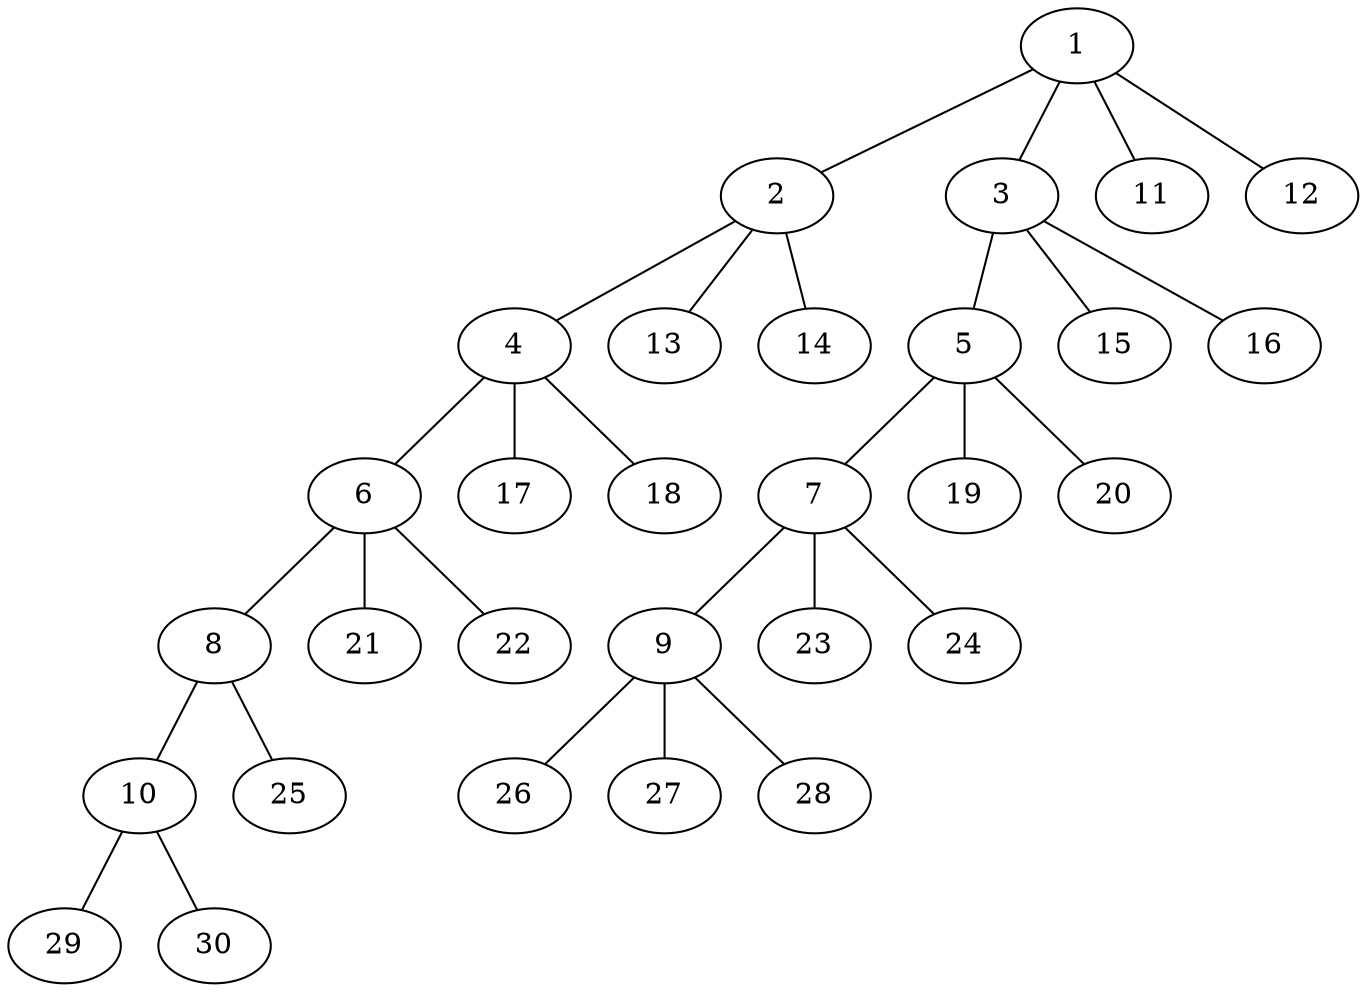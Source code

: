 graph molecule_3574 {
	1	 [chem=C];
	2	 [chem=C];
	1 -- 2	 [valence=1];
	3	 [chem=C];
	1 -- 3	 [valence=1];
	11	 [chem=H];
	1 -- 11	 [valence=1];
	12	 [chem=H];
	1 -- 12	 [valence=1];
	4	 [chem=C];
	2 -- 4	 [valence=1];
	13	 [chem=H];
	2 -- 13	 [valence=1];
	14	 [chem=H];
	2 -- 14	 [valence=1];
	5	 [chem=C];
	3 -- 5	 [valence=1];
	15	 [chem=H];
	3 -- 15	 [valence=1];
	16	 [chem=H];
	3 -- 16	 [valence=1];
	6	 [chem=C];
	4 -- 6	 [valence=1];
	17	 [chem=H];
	4 -- 17	 [valence=1];
	18	 [chem=H];
	4 -- 18	 [valence=1];
	7	 [chem=C];
	5 -- 7	 [valence=1];
	19	 [chem=H];
	5 -- 19	 [valence=1];
	20	 [chem=H];
	5 -- 20	 [valence=1];
	8	 [chem=C];
	6 -- 8	 [valence=1];
	21	 [chem=H];
	6 -- 21	 [valence=1];
	22	 [chem=H];
	6 -- 22	 [valence=1];
	9	 [chem=C];
	7 -- 9	 [valence=1];
	23	 [chem=H];
	7 -- 23	 [valence=1];
	24	 [chem=H];
	7 -- 24	 [valence=1];
	10	 [chem=C];
	8 -- 10	 [valence=2];
	25	 [chem=H];
	8 -- 25	 [valence=1];
	26	 [chem=H];
	9 -- 26	 [valence=1];
	27	 [chem=H];
	9 -- 27	 [valence=1];
	28	 [chem=H];
	9 -- 28	 [valence=1];
	29	 [chem=H];
	10 -- 29	 [valence=1];
	30	 [chem=H];
	10 -- 30	 [valence=1];
}
